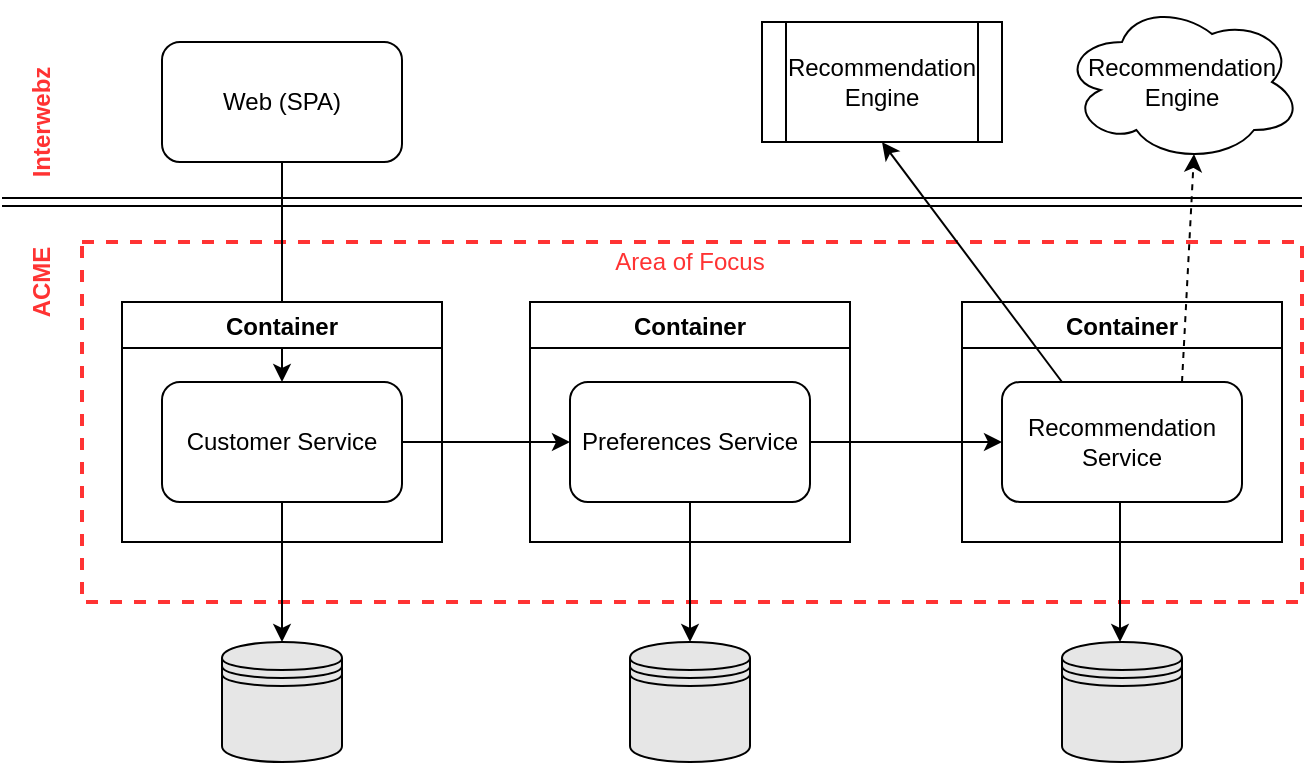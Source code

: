 <mxfile version="12.1.0" type="google" pages="1"><diagram id="ovAHQZ2BJ-_I0cGVsoG9" name="Page-1"><mxGraphModel dx="1149" dy="652" grid="1" gridSize="10" guides="1" tooltips="1" connect="1" arrows="1" fold="1" page="1" pageScale="1" pageWidth="827" pageHeight="1169" math="0" shadow="0"><root><mxCell id="0"/><mxCell id="1" parent="0"/><mxCell id="9aoQAb5LEwZFZZVG2kDQ-24" value="" style="verticalLabelPosition=bottom;verticalAlign=top;html=1;shape=mxgraph.basic.rect;fillColor=none;fillColor2=none;strokeColor=#FF3333;strokeWidth=2;size=20;indent=5;dashed=1;" vertex="1" parent="1"><mxGeometry x="50" y="120" width="610" height="180" as="geometry"/></mxCell><mxCell id="9aoQAb5LEwZFZZVG2kDQ-25" value="Customer Service" style="rounded=1;whiteSpace=wrap;html=1;fillColor=none;" vertex="1" parent="1"><mxGeometry x="90" y="190" width="120" height="60" as="geometry"/></mxCell><mxCell id="9aoQAb5LEwZFZZVG2kDQ-26" value="Preferences Service" style="rounded=1;whiteSpace=wrap;html=1;fillColor=none;" vertex="1" parent="1"><mxGeometry x="294" y="190" width="120" height="60" as="geometry"/></mxCell><mxCell id="9aoQAb5LEwZFZZVG2kDQ-27" value="Recommendation Service" style="rounded=1;whiteSpace=wrap;html=1;fillColor=none;" vertex="1" parent="1"><mxGeometry x="510" y="190" width="120" height="60" as="geometry"/></mxCell><mxCell id="9aoQAb5LEwZFZZVG2kDQ-28" value="Web (SPA)" style="rounded=1;whiteSpace=wrap;html=1;fillColor=none;" vertex="1" parent="1"><mxGeometry x="90" y="20" width="120" height="60" as="geometry"/></mxCell><mxCell id="9aoQAb5LEwZFZZVG2kDQ-29" value="" style="endArrow=classic;html=1;exitX=0.5;exitY=1;exitDx=0;exitDy=0;entryX=0.5;entryY=0;entryDx=0;entryDy=0;" edge="1" parent="1" source="9aoQAb5LEwZFZZVG2kDQ-28" target="9aoQAb5LEwZFZZVG2kDQ-25"><mxGeometry width="50" height="50" relative="1" as="geometry"><mxPoint x="80" y="320" as="sourcePoint"/><mxPoint x="130" y="270" as="targetPoint"/></mxGeometry></mxCell><mxCell id="9aoQAb5LEwZFZZVG2kDQ-32" value="Container" style="swimlane;" vertex="1" parent="1"><mxGeometry x="70" y="150" width="160" height="120" as="geometry"/></mxCell><mxCell id="9aoQAb5LEwZFZZVG2kDQ-33" value="Container" style="swimlane;" vertex="1" parent="1"><mxGeometry x="274" y="150" width="160" height="120" as="geometry"/></mxCell><mxCell id="9aoQAb5LEwZFZZVG2kDQ-34" value="Container" style="swimlane;" vertex="1" parent="1"><mxGeometry x="490" y="150" width="160" height="120" as="geometry"/></mxCell><mxCell id="9aoQAb5LEwZFZZVG2kDQ-35" value="" style="endArrow=classic;html=1;exitX=0.5;exitY=1;exitDx=0;exitDy=0;entryX=0.5;entryY=0;entryDx=0;entryDy=0;" edge="1" parent="9aoQAb5LEwZFZZVG2kDQ-34"><mxGeometry width="50" height="50" relative="1" as="geometry"><mxPoint x="79" y="100" as="sourcePoint"/><mxPoint x="79" y="170" as="targetPoint"/></mxGeometry></mxCell><mxCell id="9aoQAb5LEwZFZZVG2kDQ-37" value="" style="endArrow=classic;html=1;exitX=1;exitY=0.5;exitDx=0;exitDy=0;entryX=0;entryY=0.5;entryDx=0;entryDy=0;" edge="1" parent="1" source="9aoQAb5LEwZFZZVG2kDQ-25" target="9aoQAb5LEwZFZZVG2kDQ-26"><mxGeometry width="50" height="50" relative="1" as="geometry"><mxPoint x="70" y="340" as="sourcePoint"/><mxPoint x="120" y="290" as="targetPoint"/></mxGeometry></mxCell><mxCell id="9aoQAb5LEwZFZZVG2kDQ-38" value="" style="endArrow=classic;html=1;exitX=1;exitY=0.5;exitDx=0;exitDy=0;entryX=0;entryY=0.5;entryDx=0;entryDy=0;" edge="1" parent="1" source="9aoQAb5LEwZFZZVG2kDQ-26" target="9aoQAb5LEwZFZZVG2kDQ-27"><mxGeometry width="50" height="50" relative="1" as="geometry"><mxPoint x="423" y="220" as="sourcePoint"/><mxPoint x="533" y="220" as="targetPoint"/></mxGeometry></mxCell><mxCell id="9aoQAb5LEwZFZZVG2kDQ-39" value="" style="shape=datastore;whiteSpace=wrap;html=1;shadow=0;strokeColor=#000000;fillColor=#E6E6E6;" vertex="1" parent="1"><mxGeometry x="120" y="320" width="60" height="60" as="geometry"/></mxCell><mxCell id="9aoQAb5LEwZFZZVG2kDQ-40" value="" style="shape=datastore;whiteSpace=wrap;html=1;shadow=0;strokeColor=#000000;fillColor=#E6E6E6;" vertex="1" parent="1"><mxGeometry x="324" y="320" width="60" height="60" as="geometry"/></mxCell><mxCell id="9aoQAb5LEwZFZZVG2kDQ-41" value="" style="shape=datastore;whiteSpace=wrap;html=1;shadow=0;strokeColor=#000000;fillColor=#E6E6E6;" vertex="1" parent="1"><mxGeometry x="540" y="320" width="60" height="60" as="geometry"/></mxCell><mxCell id="9aoQAb5LEwZFZZVG2kDQ-42" value="" style="endArrow=classic;html=1;exitX=0.5;exitY=1;exitDx=0;exitDy=0;entryX=0.5;entryY=0;entryDx=0;entryDy=0;" edge="1" parent="1" source="9aoQAb5LEwZFZZVG2kDQ-25" target="9aoQAb5LEwZFZZVG2kDQ-39"><mxGeometry width="50" height="50" relative="1" as="geometry"><mxPoint x="220" y="230" as="sourcePoint"/><mxPoint x="330" y="230" as="targetPoint"/></mxGeometry></mxCell><mxCell id="9aoQAb5LEwZFZZVG2kDQ-43" value="" style="endArrow=classic;html=1;exitX=0.5;exitY=1;exitDx=0;exitDy=0;entryX=0.5;entryY=0;entryDx=0;entryDy=0;" edge="1" parent="1" source="9aoQAb5LEwZFZZVG2kDQ-26" target="9aoQAb5LEwZFZZVG2kDQ-40"><mxGeometry width="50" height="50" relative="1" as="geometry"><mxPoint x="379" y="250" as="sourcePoint"/><mxPoint x="379" y="320" as="targetPoint"/></mxGeometry></mxCell><mxCell id="9aoQAb5LEwZFZZVG2kDQ-44" value="Recommendation Engine" style="ellipse;shape=cloud;whiteSpace=wrap;html=1;shadow=0;strokeColor=#000000;fillColor=none;" vertex="1" parent="1"><mxGeometry x="540" width="120" height="80" as="geometry"/></mxCell><mxCell id="9aoQAb5LEwZFZZVG2kDQ-45" value="Recommendation Engine" style="shape=process;whiteSpace=wrap;html=1;backgroundOutline=1;shadow=0;strokeColor=#000000;fillColor=none;" vertex="1" parent="1"><mxGeometry x="390" y="10" width="120" height="60" as="geometry"/></mxCell><mxCell id="9aoQAb5LEwZFZZVG2kDQ-46" value="" style="endArrow=classic;html=1;exitX=0.75;exitY=0;exitDx=0;exitDy=0;entryX=0.55;entryY=0.95;entryDx=0;entryDy=0;entryPerimeter=0;dashed=1;" edge="1" parent="1" source="9aoQAb5LEwZFZZVG2kDQ-27" target="9aoQAb5LEwZFZZVG2kDQ-44"><mxGeometry width="50" height="50" relative="1" as="geometry"><mxPoint x="40" y="450" as="sourcePoint"/><mxPoint x="90" y="400" as="targetPoint"/></mxGeometry></mxCell><mxCell id="9aoQAb5LEwZFZZVG2kDQ-36" value="" style="endArrow=classic;html=1;exitX=0.25;exitY=0;exitDx=0;exitDy=0;entryX=0.5;entryY=1;entryDx=0;entryDy=0;" edge="1" parent="1" target="9aoQAb5LEwZFZZVG2kDQ-45" source="9aoQAb5LEwZFZZVG2kDQ-27"><mxGeometry width="50" height="50" relative="1" as="geometry"><mxPoint x="620" y="220" as="sourcePoint"/><mxPoint x="670" y="170" as="targetPoint"/></mxGeometry></mxCell><mxCell id="9aoQAb5LEwZFZZVG2kDQ-48" value="" style="shape=link;html=1;" edge="1" parent="1"><mxGeometry width="50" height="50" relative="1" as="geometry"><mxPoint x="10" y="100" as="sourcePoint"/><mxPoint x="660" y="100" as="targetPoint"/></mxGeometry></mxCell><mxCell id="9aoQAb5LEwZFZZVG2kDQ-50" value="ACME" style="text;html=1;strokeColor=none;fillColor=none;align=center;verticalAlign=middle;whiteSpace=wrap;rounded=0;rotation=-90;fontColor=#FF3333;fontStyle=1" vertex="1" parent="1"><mxGeometry x="10" y="130" width="40" height="20" as="geometry"/></mxCell><mxCell id="9aoQAb5LEwZFZZVG2kDQ-51" value="Interwebz" style="text;html=1;strokeColor=none;fillColor=none;align=center;verticalAlign=middle;whiteSpace=wrap;rounded=0;rotation=-90;fontColor=#FF3333;fontStyle=1" vertex="1" parent="1"><mxGeometry x="10" y="50" width="40" height="20" as="geometry"/></mxCell><mxCell id="9aoQAb5LEwZFZZVG2kDQ-54" value="Area of Focus" style="text;html=1;strokeColor=none;fillColor=none;align=center;verticalAlign=middle;whiteSpace=wrap;rounded=0;fontFamily=Helvetica;fontColor=#FF3333;" vertex="1" parent="1"><mxGeometry x="309" y="120" width="90" height="20" as="geometry"/></mxCell></root></mxGraphModel></diagram></mxfile>